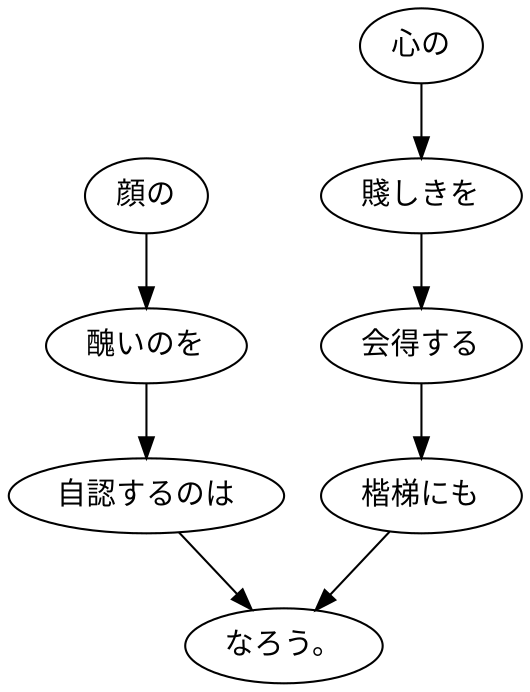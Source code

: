 digraph graph5723 {
	node0 [label="顔の"];
	node1 [label="醜いのを"];
	node2 [label="自認するのは"];
	node3 [label="心の"];
	node4 [label="賤しきを"];
	node5 [label="会得する"];
	node6 [label="楷梯にも"];
	node7 [label="なろう。"];
	node0 -> node1;
	node1 -> node2;
	node2 -> node7;
	node3 -> node4;
	node4 -> node5;
	node5 -> node6;
	node6 -> node7;
}
